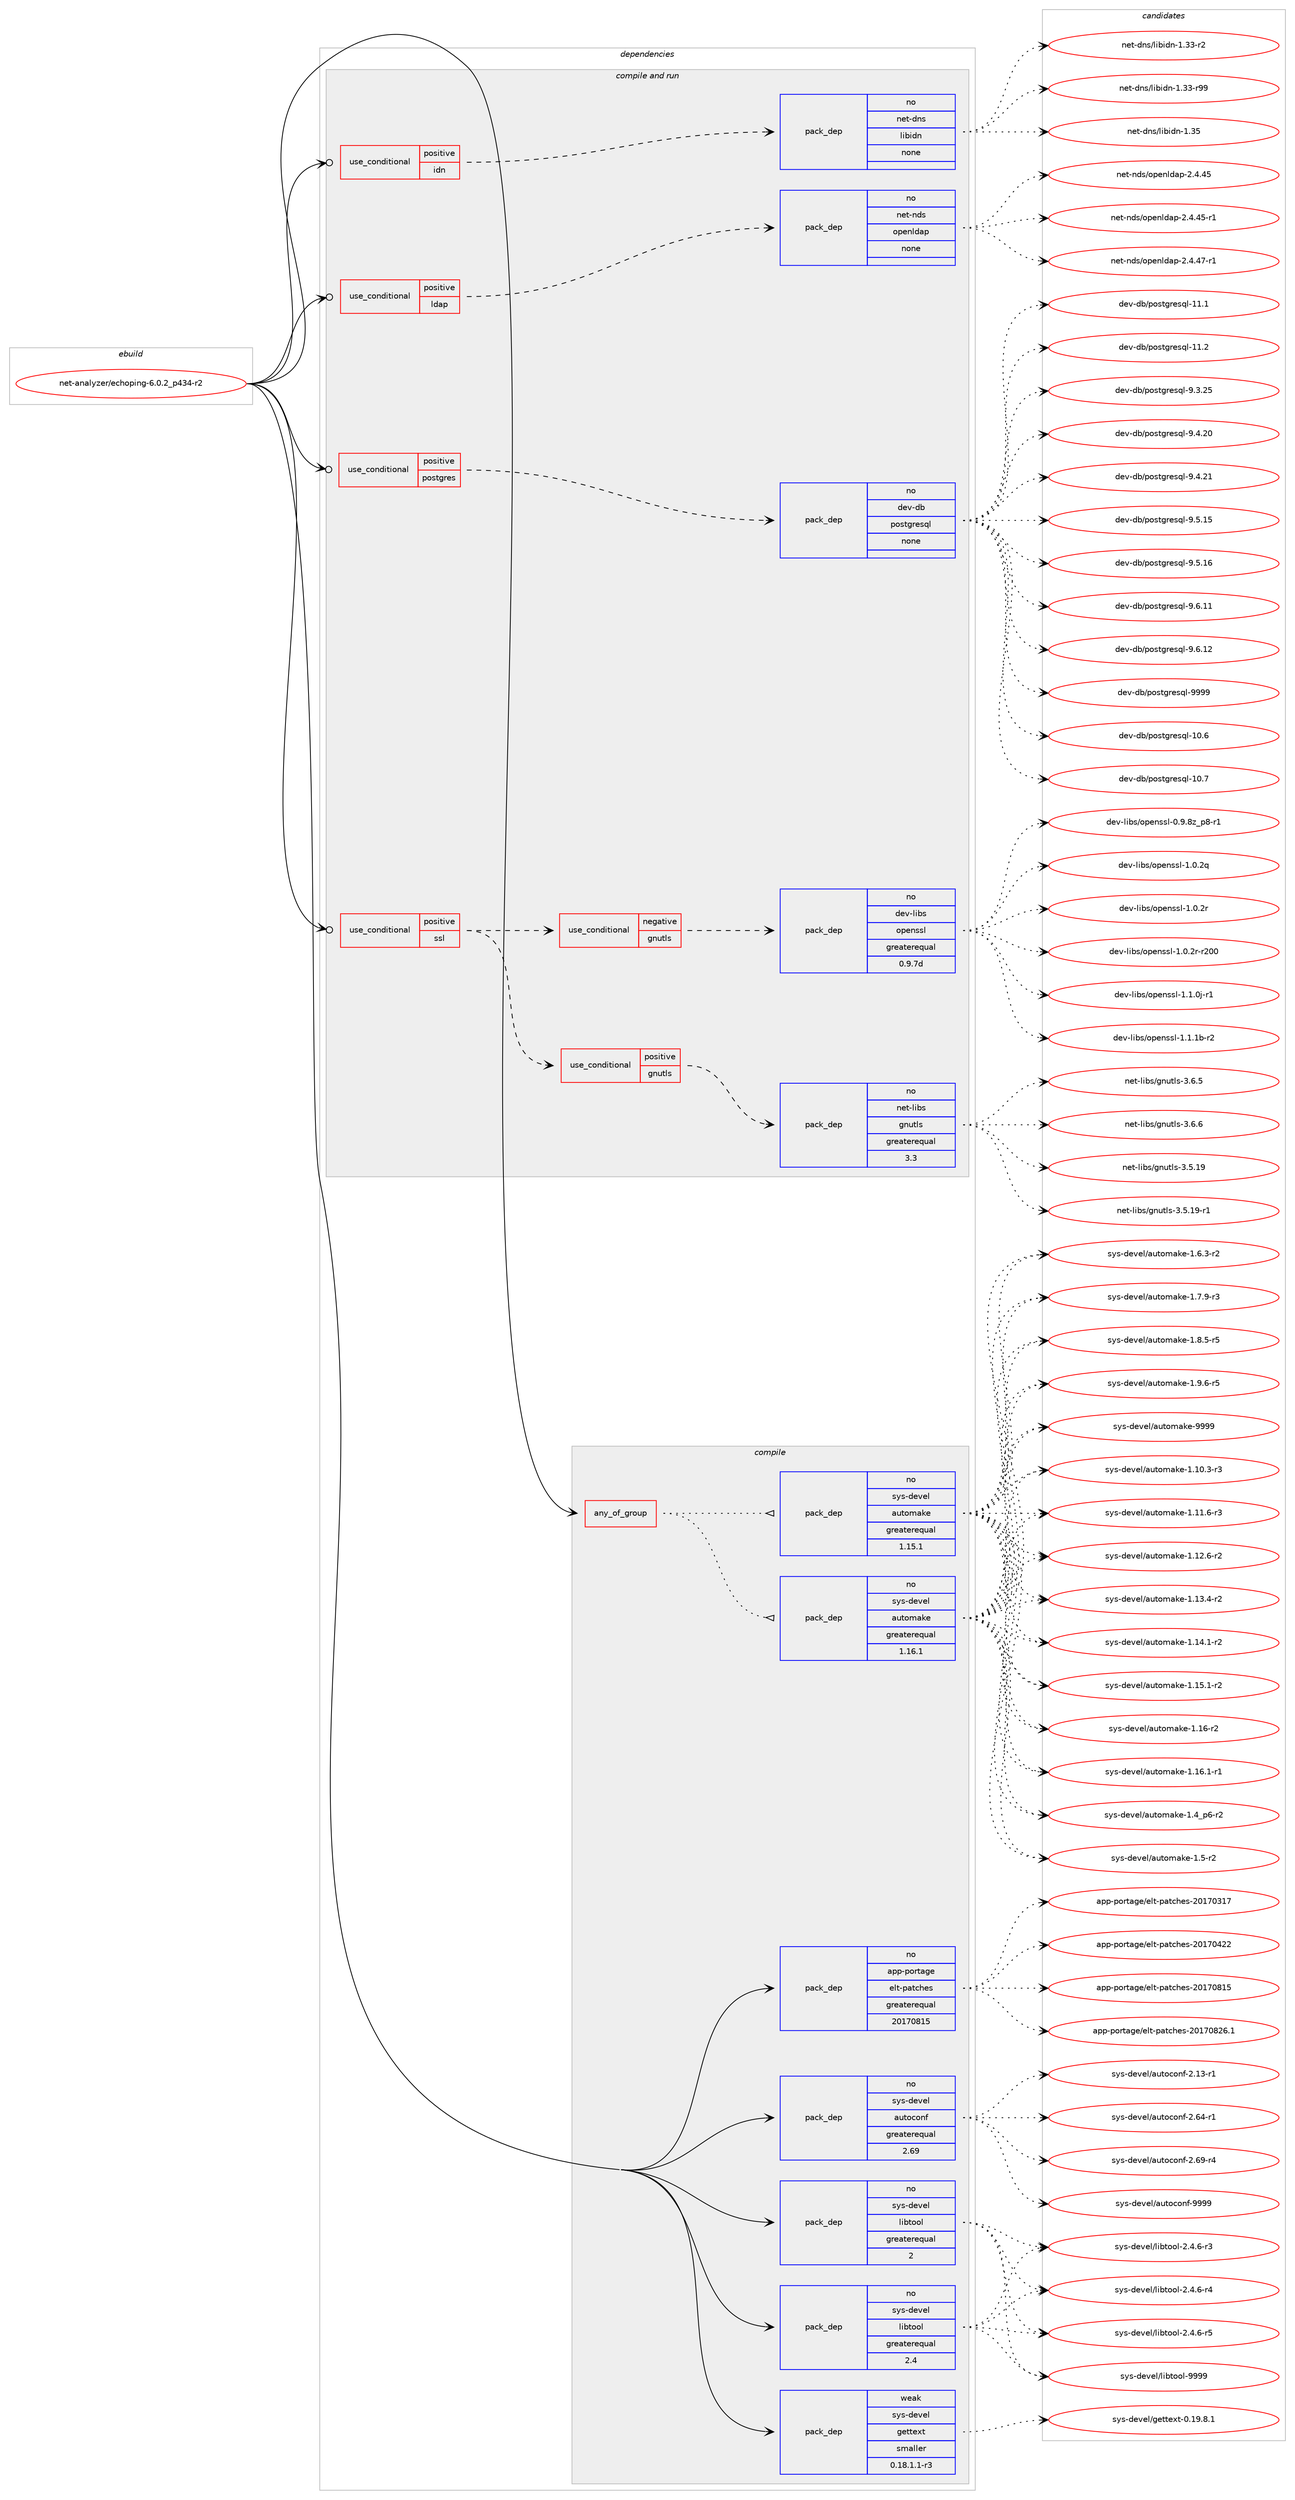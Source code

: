 digraph prolog {

# *************
# Graph options
# *************

newrank=true;
concentrate=true;
compound=true;
graph [rankdir=LR,fontname=Helvetica,fontsize=10,ranksep=1.5];#, ranksep=2.5, nodesep=0.2];
edge  [arrowhead=vee];
node  [fontname=Helvetica,fontsize=10];

# **********
# The ebuild
# **********

subgraph cluster_leftcol {
color=gray;
rank=same;
label=<<i>ebuild</i>>;
id [label="net-analyzer/echoping-6.0.2_p434-r2", color=red, width=4, href="../net-analyzer/echoping-6.0.2_p434-r2.svg"];
}

# ****************
# The dependencies
# ****************

subgraph cluster_midcol {
color=gray;
label=<<i>dependencies</i>>;
subgraph cluster_compile {
fillcolor="#eeeeee";
style=filled;
label=<<i>compile</i>>;
subgraph any25749 {
dependency1642364 [label=<<TABLE BORDER="0" CELLBORDER="1" CELLSPACING="0" CELLPADDING="4"><TR><TD CELLPADDING="10">any_of_group</TD></TR></TABLE>>, shape=none, color=red];subgraph pack1174221 {
dependency1642365 [label=<<TABLE BORDER="0" CELLBORDER="1" CELLSPACING="0" CELLPADDING="4" WIDTH="220"><TR><TD ROWSPAN="6" CELLPADDING="30">pack_dep</TD></TR><TR><TD WIDTH="110">no</TD></TR><TR><TD>sys-devel</TD></TR><TR><TD>automake</TD></TR><TR><TD>greaterequal</TD></TR><TR><TD>1.16.1</TD></TR></TABLE>>, shape=none, color=blue];
}
dependency1642364:e -> dependency1642365:w [weight=20,style="dotted",arrowhead="oinv"];
subgraph pack1174222 {
dependency1642366 [label=<<TABLE BORDER="0" CELLBORDER="1" CELLSPACING="0" CELLPADDING="4" WIDTH="220"><TR><TD ROWSPAN="6" CELLPADDING="30">pack_dep</TD></TR><TR><TD WIDTH="110">no</TD></TR><TR><TD>sys-devel</TD></TR><TR><TD>automake</TD></TR><TR><TD>greaterequal</TD></TR><TR><TD>1.15.1</TD></TR></TABLE>>, shape=none, color=blue];
}
dependency1642364:e -> dependency1642366:w [weight=20,style="dotted",arrowhead="oinv"];
}
id:e -> dependency1642364:w [weight=20,style="solid",arrowhead="vee"];
subgraph pack1174223 {
dependency1642367 [label=<<TABLE BORDER="0" CELLBORDER="1" CELLSPACING="0" CELLPADDING="4" WIDTH="220"><TR><TD ROWSPAN="6" CELLPADDING="30">pack_dep</TD></TR><TR><TD WIDTH="110">no</TD></TR><TR><TD>app-portage</TD></TR><TR><TD>elt-patches</TD></TR><TR><TD>greaterequal</TD></TR><TR><TD>20170815</TD></TR></TABLE>>, shape=none, color=blue];
}
id:e -> dependency1642367:w [weight=20,style="solid",arrowhead="vee"];
subgraph pack1174224 {
dependency1642368 [label=<<TABLE BORDER="0" CELLBORDER="1" CELLSPACING="0" CELLPADDING="4" WIDTH="220"><TR><TD ROWSPAN="6" CELLPADDING="30">pack_dep</TD></TR><TR><TD WIDTH="110">no</TD></TR><TR><TD>sys-devel</TD></TR><TR><TD>autoconf</TD></TR><TR><TD>greaterequal</TD></TR><TR><TD>2.69</TD></TR></TABLE>>, shape=none, color=blue];
}
id:e -> dependency1642368:w [weight=20,style="solid",arrowhead="vee"];
subgraph pack1174225 {
dependency1642369 [label=<<TABLE BORDER="0" CELLBORDER="1" CELLSPACING="0" CELLPADDING="4" WIDTH="220"><TR><TD ROWSPAN="6" CELLPADDING="30">pack_dep</TD></TR><TR><TD WIDTH="110">no</TD></TR><TR><TD>sys-devel</TD></TR><TR><TD>libtool</TD></TR><TR><TD>greaterequal</TD></TR><TR><TD>2</TD></TR></TABLE>>, shape=none, color=blue];
}
id:e -> dependency1642369:w [weight=20,style="solid",arrowhead="vee"];
subgraph pack1174226 {
dependency1642370 [label=<<TABLE BORDER="0" CELLBORDER="1" CELLSPACING="0" CELLPADDING="4" WIDTH="220"><TR><TD ROWSPAN="6" CELLPADDING="30">pack_dep</TD></TR><TR><TD WIDTH="110">no</TD></TR><TR><TD>sys-devel</TD></TR><TR><TD>libtool</TD></TR><TR><TD>greaterequal</TD></TR><TR><TD>2.4</TD></TR></TABLE>>, shape=none, color=blue];
}
id:e -> dependency1642370:w [weight=20,style="solid",arrowhead="vee"];
subgraph pack1174227 {
dependency1642371 [label=<<TABLE BORDER="0" CELLBORDER="1" CELLSPACING="0" CELLPADDING="4" WIDTH="220"><TR><TD ROWSPAN="6" CELLPADDING="30">pack_dep</TD></TR><TR><TD WIDTH="110">weak</TD></TR><TR><TD>sys-devel</TD></TR><TR><TD>gettext</TD></TR><TR><TD>smaller</TD></TR><TR><TD>0.18.1.1-r3</TD></TR></TABLE>>, shape=none, color=blue];
}
id:e -> dependency1642371:w [weight=20,style="solid",arrowhead="vee"];
}
subgraph cluster_compileandrun {
fillcolor="#eeeeee";
style=filled;
label=<<i>compile and run</i>>;
subgraph cond441619 {
dependency1642372 [label=<<TABLE BORDER="0" CELLBORDER="1" CELLSPACING="0" CELLPADDING="4"><TR><TD ROWSPAN="3" CELLPADDING="10">use_conditional</TD></TR><TR><TD>positive</TD></TR><TR><TD>idn</TD></TR></TABLE>>, shape=none, color=red];
subgraph pack1174228 {
dependency1642373 [label=<<TABLE BORDER="0" CELLBORDER="1" CELLSPACING="0" CELLPADDING="4" WIDTH="220"><TR><TD ROWSPAN="6" CELLPADDING="30">pack_dep</TD></TR><TR><TD WIDTH="110">no</TD></TR><TR><TD>net-dns</TD></TR><TR><TD>libidn</TD></TR><TR><TD>none</TD></TR><TR><TD></TD></TR></TABLE>>, shape=none, color=blue];
}
dependency1642372:e -> dependency1642373:w [weight=20,style="dashed",arrowhead="vee"];
}
id:e -> dependency1642372:w [weight=20,style="solid",arrowhead="odotvee"];
subgraph cond441620 {
dependency1642374 [label=<<TABLE BORDER="0" CELLBORDER="1" CELLSPACING="0" CELLPADDING="4"><TR><TD ROWSPAN="3" CELLPADDING="10">use_conditional</TD></TR><TR><TD>positive</TD></TR><TR><TD>ldap</TD></TR></TABLE>>, shape=none, color=red];
subgraph pack1174229 {
dependency1642375 [label=<<TABLE BORDER="0" CELLBORDER="1" CELLSPACING="0" CELLPADDING="4" WIDTH="220"><TR><TD ROWSPAN="6" CELLPADDING="30">pack_dep</TD></TR><TR><TD WIDTH="110">no</TD></TR><TR><TD>net-nds</TD></TR><TR><TD>openldap</TD></TR><TR><TD>none</TD></TR><TR><TD></TD></TR></TABLE>>, shape=none, color=blue];
}
dependency1642374:e -> dependency1642375:w [weight=20,style="dashed",arrowhead="vee"];
}
id:e -> dependency1642374:w [weight=20,style="solid",arrowhead="odotvee"];
subgraph cond441621 {
dependency1642376 [label=<<TABLE BORDER="0" CELLBORDER="1" CELLSPACING="0" CELLPADDING="4"><TR><TD ROWSPAN="3" CELLPADDING="10">use_conditional</TD></TR><TR><TD>positive</TD></TR><TR><TD>postgres</TD></TR></TABLE>>, shape=none, color=red];
subgraph pack1174230 {
dependency1642377 [label=<<TABLE BORDER="0" CELLBORDER="1" CELLSPACING="0" CELLPADDING="4" WIDTH="220"><TR><TD ROWSPAN="6" CELLPADDING="30">pack_dep</TD></TR><TR><TD WIDTH="110">no</TD></TR><TR><TD>dev-db</TD></TR><TR><TD>postgresql</TD></TR><TR><TD>none</TD></TR><TR><TD></TD></TR></TABLE>>, shape=none, color=blue];
}
dependency1642376:e -> dependency1642377:w [weight=20,style="dashed",arrowhead="vee"];
}
id:e -> dependency1642376:w [weight=20,style="solid",arrowhead="odotvee"];
subgraph cond441622 {
dependency1642378 [label=<<TABLE BORDER="0" CELLBORDER="1" CELLSPACING="0" CELLPADDING="4"><TR><TD ROWSPAN="3" CELLPADDING="10">use_conditional</TD></TR><TR><TD>positive</TD></TR><TR><TD>ssl</TD></TR></TABLE>>, shape=none, color=red];
subgraph cond441623 {
dependency1642379 [label=<<TABLE BORDER="0" CELLBORDER="1" CELLSPACING="0" CELLPADDING="4"><TR><TD ROWSPAN="3" CELLPADDING="10">use_conditional</TD></TR><TR><TD>positive</TD></TR><TR><TD>gnutls</TD></TR></TABLE>>, shape=none, color=red];
subgraph pack1174231 {
dependency1642380 [label=<<TABLE BORDER="0" CELLBORDER="1" CELLSPACING="0" CELLPADDING="4" WIDTH="220"><TR><TD ROWSPAN="6" CELLPADDING="30">pack_dep</TD></TR><TR><TD WIDTH="110">no</TD></TR><TR><TD>net-libs</TD></TR><TR><TD>gnutls</TD></TR><TR><TD>greaterequal</TD></TR><TR><TD>3.3</TD></TR></TABLE>>, shape=none, color=blue];
}
dependency1642379:e -> dependency1642380:w [weight=20,style="dashed",arrowhead="vee"];
}
dependency1642378:e -> dependency1642379:w [weight=20,style="dashed",arrowhead="vee"];
subgraph cond441624 {
dependency1642381 [label=<<TABLE BORDER="0" CELLBORDER="1" CELLSPACING="0" CELLPADDING="4"><TR><TD ROWSPAN="3" CELLPADDING="10">use_conditional</TD></TR><TR><TD>negative</TD></TR><TR><TD>gnutls</TD></TR></TABLE>>, shape=none, color=red];
subgraph pack1174232 {
dependency1642382 [label=<<TABLE BORDER="0" CELLBORDER="1" CELLSPACING="0" CELLPADDING="4" WIDTH="220"><TR><TD ROWSPAN="6" CELLPADDING="30">pack_dep</TD></TR><TR><TD WIDTH="110">no</TD></TR><TR><TD>dev-libs</TD></TR><TR><TD>openssl</TD></TR><TR><TD>greaterequal</TD></TR><TR><TD>0.9.7d</TD></TR></TABLE>>, shape=none, color=blue];
}
dependency1642381:e -> dependency1642382:w [weight=20,style="dashed",arrowhead="vee"];
}
dependency1642378:e -> dependency1642381:w [weight=20,style="dashed",arrowhead="vee"];
}
id:e -> dependency1642378:w [weight=20,style="solid",arrowhead="odotvee"];
}
subgraph cluster_run {
fillcolor="#eeeeee";
style=filled;
label=<<i>run</i>>;
}
}

# **************
# The candidates
# **************

subgraph cluster_choices {
rank=same;
color=gray;
label=<<i>candidates</i>>;

subgraph choice1174221 {
color=black;
nodesep=1;
choice11512111545100101118101108479711711611110997107101454946494846514511451 [label="sys-devel/automake-1.10.3-r3", color=red, width=4,href="../sys-devel/automake-1.10.3-r3.svg"];
choice11512111545100101118101108479711711611110997107101454946494946544511451 [label="sys-devel/automake-1.11.6-r3", color=red, width=4,href="../sys-devel/automake-1.11.6-r3.svg"];
choice11512111545100101118101108479711711611110997107101454946495046544511450 [label="sys-devel/automake-1.12.6-r2", color=red, width=4,href="../sys-devel/automake-1.12.6-r2.svg"];
choice11512111545100101118101108479711711611110997107101454946495146524511450 [label="sys-devel/automake-1.13.4-r2", color=red, width=4,href="../sys-devel/automake-1.13.4-r2.svg"];
choice11512111545100101118101108479711711611110997107101454946495246494511450 [label="sys-devel/automake-1.14.1-r2", color=red, width=4,href="../sys-devel/automake-1.14.1-r2.svg"];
choice11512111545100101118101108479711711611110997107101454946495346494511450 [label="sys-devel/automake-1.15.1-r2", color=red, width=4,href="../sys-devel/automake-1.15.1-r2.svg"];
choice1151211154510010111810110847971171161111099710710145494649544511450 [label="sys-devel/automake-1.16-r2", color=red, width=4,href="../sys-devel/automake-1.16-r2.svg"];
choice11512111545100101118101108479711711611110997107101454946495446494511449 [label="sys-devel/automake-1.16.1-r1", color=red, width=4,href="../sys-devel/automake-1.16.1-r1.svg"];
choice115121115451001011181011084797117116111109971071014549465295112544511450 [label="sys-devel/automake-1.4_p6-r2", color=red, width=4,href="../sys-devel/automake-1.4_p6-r2.svg"];
choice11512111545100101118101108479711711611110997107101454946534511450 [label="sys-devel/automake-1.5-r2", color=red, width=4,href="../sys-devel/automake-1.5-r2.svg"];
choice115121115451001011181011084797117116111109971071014549465446514511450 [label="sys-devel/automake-1.6.3-r2", color=red, width=4,href="../sys-devel/automake-1.6.3-r2.svg"];
choice115121115451001011181011084797117116111109971071014549465546574511451 [label="sys-devel/automake-1.7.9-r3", color=red, width=4,href="../sys-devel/automake-1.7.9-r3.svg"];
choice115121115451001011181011084797117116111109971071014549465646534511453 [label="sys-devel/automake-1.8.5-r5", color=red, width=4,href="../sys-devel/automake-1.8.5-r5.svg"];
choice115121115451001011181011084797117116111109971071014549465746544511453 [label="sys-devel/automake-1.9.6-r5", color=red, width=4,href="../sys-devel/automake-1.9.6-r5.svg"];
choice115121115451001011181011084797117116111109971071014557575757 [label="sys-devel/automake-9999", color=red, width=4,href="../sys-devel/automake-9999.svg"];
dependency1642365:e -> choice11512111545100101118101108479711711611110997107101454946494846514511451:w [style=dotted,weight="100"];
dependency1642365:e -> choice11512111545100101118101108479711711611110997107101454946494946544511451:w [style=dotted,weight="100"];
dependency1642365:e -> choice11512111545100101118101108479711711611110997107101454946495046544511450:w [style=dotted,weight="100"];
dependency1642365:e -> choice11512111545100101118101108479711711611110997107101454946495146524511450:w [style=dotted,weight="100"];
dependency1642365:e -> choice11512111545100101118101108479711711611110997107101454946495246494511450:w [style=dotted,weight="100"];
dependency1642365:e -> choice11512111545100101118101108479711711611110997107101454946495346494511450:w [style=dotted,weight="100"];
dependency1642365:e -> choice1151211154510010111810110847971171161111099710710145494649544511450:w [style=dotted,weight="100"];
dependency1642365:e -> choice11512111545100101118101108479711711611110997107101454946495446494511449:w [style=dotted,weight="100"];
dependency1642365:e -> choice115121115451001011181011084797117116111109971071014549465295112544511450:w [style=dotted,weight="100"];
dependency1642365:e -> choice11512111545100101118101108479711711611110997107101454946534511450:w [style=dotted,weight="100"];
dependency1642365:e -> choice115121115451001011181011084797117116111109971071014549465446514511450:w [style=dotted,weight="100"];
dependency1642365:e -> choice115121115451001011181011084797117116111109971071014549465546574511451:w [style=dotted,weight="100"];
dependency1642365:e -> choice115121115451001011181011084797117116111109971071014549465646534511453:w [style=dotted,weight="100"];
dependency1642365:e -> choice115121115451001011181011084797117116111109971071014549465746544511453:w [style=dotted,weight="100"];
dependency1642365:e -> choice115121115451001011181011084797117116111109971071014557575757:w [style=dotted,weight="100"];
}
subgraph choice1174222 {
color=black;
nodesep=1;
choice11512111545100101118101108479711711611110997107101454946494846514511451 [label="sys-devel/automake-1.10.3-r3", color=red, width=4,href="../sys-devel/automake-1.10.3-r3.svg"];
choice11512111545100101118101108479711711611110997107101454946494946544511451 [label="sys-devel/automake-1.11.6-r3", color=red, width=4,href="../sys-devel/automake-1.11.6-r3.svg"];
choice11512111545100101118101108479711711611110997107101454946495046544511450 [label="sys-devel/automake-1.12.6-r2", color=red, width=4,href="../sys-devel/automake-1.12.6-r2.svg"];
choice11512111545100101118101108479711711611110997107101454946495146524511450 [label="sys-devel/automake-1.13.4-r2", color=red, width=4,href="../sys-devel/automake-1.13.4-r2.svg"];
choice11512111545100101118101108479711711611110997107101454946495246494511450 [label="sys-devel/automake-1.14.1-r2", color=red, width=4,href="../sys-devel/automake-1.14.1-r2.svg"];
choice11512111545100101118101108479711711611110997107101454946495346494511450 [label="sys-devel/automake-1.15.1-r2", color=red, width=4,href="../sys-devel/automake-1.15.1-r2.svg"];
choice1151211154510010111810110847971171161111099710710145494649544511450 [label="sys-devel/automake-1.16-r2", color=red, width=4,href="../sys-devel/automake-1.16-r2.svg"];
choice11512111545100101118101108479711711611110997107101454946495446494511449 [label="sys-devel/automake-1.16.1-r1", color=red, width=4,href="../sys-devel/automake-1.16.1-r1.svg"];
choice115121115451001011181011084797117116111109971071014549465295112544511450 [label="sys-devel/automake-1.4_p6-r2", color=red, width=4,href="../sys-devel/automake-1.4_p6-r2.svg"];
choice11512111545100101118101108479711711611110997107101454946534511450 [label="sys-devel/automake-1.5-r2", color=red, width=4,href="../sys-devel/automake-1.5-r2.svg"];
choice115121115451001011181011084797117116111109971071014549465446514511450 [label="sys-devel/automake-1.6.3-r2", color=red, width=4,href="../sys-devel/automake-1.6.3-r2.svg"];
choice115121115451001011181011084797117116111109971071014549465546574511451 [label="sys-devel/automake-1.7.9-r3", color=red, width=4,href="../sys-devel/automake-1.7.9-r3.svg"];
choice115121115451001011181011084797117116111109971071014549465646534511453 [label="sys-devel/automake-1.8.5-r5", color=red, width=4,href="../sys-devel/automake-1.8.5-r5.svg"];
choice115121115451001011181011084797117116111109971071014549465746544511453 [label="sys-devel/automake-1.9.6-r5", color=red, width=4,href="../sys-devel/automake-1.9.6-r5.svg"];
choice115121115451001011181011084797117116111109971071014557575757 [label="sys-devel/automake-9999", color=red, width=4,href="../sys-devel/automake-9999.svg"];
dependency1642366:e -> choice11512111545100101118101108479711711611110997107101454946494846514511451:w [style=dotted,weight="100"];
dependency1642366:e -> choice11512111545100101118101108479711711611110997107101454946494946544511451:w [style=dotted,weight="100"];
dependency1642366:e -> choice11512111545100101118101108479711711611110997107101454946495046544511450:w [style=dotted,weight="100"];
dependency1642366:e -> choice11512111545100101118101108479711711611110997107101454946495146524511450:w [style=dotted,weight="100"];
dependency1642366:e -> choice11512111545100101118101108479711711611110997107101454946495246494511450:w [style=dotted,weight="100"];
dependency1642366:e -> choice11512111545100101118101108479711711611110997107101454946495346494511450:w [style=dotted,weight="100"];
dependency1642366:e -> choice1151211154510010111810110847971171161111099710710145494649544511450:w [style=dotted,weight="100"];
dependency1642366:e -> choice11512111545100101118101108479711711611110997107101454946495446494511449:w [style=dotted,weight="100"];
dependency1642366:e -> choice115121115451001011181011084797117116111109971071014549465295112544511450:w [style=dotted,weight="100"];
dependency1642366:e -> choice11512111545100101118101108479711711611110997107101454946534511450:w [style=dotted,weight="100"];
dependency1642366:e -> choice115121115451001011181011084797117116111109971071014549465446514511450:w [style=dotted,weight="100"];
dependency1642366:e -> choice115121115451001011181011084797117116111109971071014549465546574511451:w [style=dotted,weight="100"];
dependency1642366:e -> choice115121115451001011181011084797117116111109971071014549465646534511453:w [style=dotted,weight="100"];
dependency1642366:e -> choice115121115451001011181011084797117116111109971071014549465746544511453:w [style=dotted,weight="100"];
dependency1642366:e -> choice115121115451001011181011084797117116111109971071014557575757:w [style=dotted,weight="100"];
}
subgraph choice1174223 {
color=black;
nodesep=1;
choice97112112451121111141169710310147101108116451129711699104101115455048495548514955 [label="app-portage/elt-patches-20170317", color=red, width=4,href="../app-portage/elt-patches-20170317.svg"];
choice97112112451121111141169710310147101108116451129711699104101115455048495548525050 [label="app-portage/elt-patches-20170422", color=red, width=4,href="../app-portage/elt-patches-20170422.svg"];
choice97112112451121111141169710310147101108116451129711699104101115455048495548564953 [label="app-portage/elt-patches-20170815", color=red, width=4,href="../app-portage/elt-patches-20170815.svg"];
choice971121124511211111411697103101471011081164511297116991041011154550484955485650544649 [label="app-portage/elt-patches-20170826.1", color=red, width=4,href="../app-portage/elt-patches-20170826.1.svg"];
dependency1642367:e -> choice97112112451121111141169710310147101108116451129711699104101115455048495548514955:w [style=dotted,weight="100"];
dependency1642367:e -> choice97112112451121111141169710310147101108116451129711699104101115455048495548525050:w [style=dotted,weight="100"];
dependency1642367:e -> choice97112112451121111141169710310147101108116451129711699104101115455048495548564953:w [style=dotted,weight="100"];
dependency1642367:e -> choice971121124511211111411697103101471011081164511297116991041011154550484955485650544649:w [style=dotted,weight="100"];
}
subgraph choice1174224 {
color=black;
nodesep=1;
choice1151211154510010111810110847971171161119911111010245504649514511449 [label="sys-devel/autoconf-2.13-r1", color=red, width=4,href="../sys-devel/autoconf-2.13-r1.svg"];
choice1151211154510010111810110847971171161119911111010245504654524511449 [label="sys-devel/autoconf-2.64-r1", color=red, width=4,href="../sys-devel/autoconf-2.64-r1.svg"];
choice1151211154510010111810110847971171161119911111010245504654574511452 [label="sys-devel/autoconf-2.69-r4", color=red, width=4,href="../sys-devel/autoconf-2.69-r4.svg"];
choice115121115451001011181011084797117116111991111101024557575757 [label="sys-devel/autoconf-9999", color=red, width=4,href="../sys-devel/autoconf-9999.svg"];
dependency1642368:e -> choice1151211154510010111810110847971171161119911111010245504649514511449:w [style=dotted,weight="100"];
dependency1642368:e -> choice1151211154510010111810110847971171161119911111010245504654524511449:w [style=dotted,weight="100"];
dependency1642368:e -> choice1151211154510010111810110847971171161119911111010245504654574511452:w [style=dotted,weight="100"];
dependency1642368:e -> choice115121115451001011181011084797117116111991111101024557575757:w [style=dotted,weight="100"];
}
subgraph choice1174225 {
color=black;
nodesep=1;
choice1151211154510010111810110847108105981161111111084550465246544511451 [label="sys-devel/libtool-2.4.6-r3", color=red, width=4,href="../sys-devel/libtool-2.4.6-r3.svg"];
choice1151211154510010111810110847108105981161111111084550465246544511452 [label="sys-devel/libtool-2.4.6-r4", color=red, width=4,href="../sys-devel/libtool-2.4.6-r4.svg"];
choice1151211154510010111810110847108105981161111111084550465246544511453 [label="sys-devel/libtool-2.4.6-r5", color=red, width=4,href="../sys-devel/libtool-2.4.6-r5.svg"];
choice1151211154510010111810110847108105981161111111084557575757 [label="sys-devel/libtool-9999", color=red, width=4,href="../sys-devel/libtool-9999.svg"];
dependency1642369:e -> choice1151211154510010111810110847108105981161111111084550465246544511451:w [style=dotted,weight="100"];
dependency1642369:e -> choice1151211154510010111810110847108105981161111111084550465246544511452:w [style=dotted,weight="100"];
dependency1642369:e -> choice1151211154510010111810110847108105981161111111084550465246544511453:w [style=dotted,weight="100"];
dependency1642369:e -> choice1151211154510010111810110847108105981161111111084557575757:w [style=dotted,weight="100"];
}
subgraph choice1174226 {
color=black;
nodesep=1;
choice1151211154510010111810110847108105981161111111084550465246544511451 [label="sys-devel/libtool-2.4.6-r3", color=red, width=4,href="../sys-devel/libtool-2.4.6-r3.svg"];
choice1151211154510010111810110847108105981161111111084550465246544511452 [label="sys-devel/libtool-2.4.6-r4", color=red, width=4,href="../sys-devel/libtool-2.4.6-r4.svg"];
choice1151211154510010111810110847108105981161111111084550465246544511453 [label="sys-devel/libtool-2.4.6-r5", color=red, width=4,href="../sys-devel/libtool-2.4.6-r5.svg"];
choice1151211154510010111810110847108105981161111111084557575757 [label="sys-devel/libtool-9999", color=red, width=4,href="../sys-devel/libtool-9999.svg"];
dependency1642370:e -> choice1151211154510010111810110847108105981161111111084550465246544511451:w [style=dotted,weight="100"];
dependency1642370:e -> choice1151211154510010111810110847108105981161111111084550465246544511452:w [style=dotted,weight="100"];
dependency1642370:e -> choice1151211154510010111810110847108105981161111111084550465246544511453:w [style=dotted,weight="100"];
dependency1642370:e -> choice1151211154510010111810110847108105981161111111084557575757:w [style=dotted,weight="100"];
}
subgraph choice1174227 {
color=black;
nodesep=1;
choice1151211154510010111810110847103101116116101120116454846495746564649 [label="sys-devel/gettext-0.19.8.1", color=red, width=4,href="../sys-devel/gettext-0.19.8.1.svg"];
dependency1642371:e -> choice1151211154510010111810110847103101116116101120116454846495746564649:w [style=dotted,weight="100"];
}
subgraph choice1174228 {
color=black;
nodesep=1;
choice11010111645100110115471081059810510011045494651514511450 [label="net-dns/libidn-1.33-r2", color=red, width=4,href="../net-dns/libidn-1.33-r2.svg"];
choice1101011164510011011547108105981051001104549465151451145757 [label="net-dns/libidn-1.33-r99", color=red, width=4,href="../net-dns/libidn-1.33-r99.svg"];
choice1101011164510011011547108105981051001104549465153 [label="net-dns/libidn-1.35", color=red, width=4,href="../net-dns/libidn-1.35.svg"];
dependency1642373:e -> choice11010111645100110115471081059810510011045494651514511450:w [style=dotted,weight="100"];
dependency1642373:e -> choice1101011164510011011547108105981051001104549465151451145757:w [style=dotted,weight="100"];
dependency1642373:e -> choice1101011164510011011547108105981051001104549465153:w [style=dotted,weight="100"];
}
subgraph choice1174229 {
color=black;
nodesep=1;
choice11010111645110100115471111121011101081009711245504652465253 [label="net-nds/openldap-2.4.45", color=red, width=4,href="../net-nds/openldap-2.4.45.svg"];
choice110101116451101001154711111210111010810097112455046524652534511449 [label="net-nds/openldap-2.4.45-r1", color=red, width=4,href="../net-nds/openldap-2.4.45-r1.svg"];
choice110101116451101001154711111210111010810097112455046524652554511449 [label="net-nds/openldap-2.4.47-r1", color=red, width=4,href="../net-nds/openldap-2.4.47-r1.svg"];
dependency1642375:e -> choice11010111645110100115471111121011101081009711245504652465253:w [style=dotted,weight="100"];
dependency1642375:e -> choice110101116451101001154711111210111010810097112455046524652534511449:w [style=dotted,weight="100"];
dependency1642375:e -> choice110101116451101001154711111210111010810097112455046524652554511449:w [style=dotted,weight="100"];
}
subgraph choice1174230 {
color=black;
nodesep=1;
choice1001011184510098471121111151161031141011151131084549484654 [label="dev-db/postgresql-10.6", color=red, width=4,href="../dev-db/postgresql-10.6.svg"];
choice1001011184510098471121111151161031141011151131084549484655 [label="dev-db/postgresql-10.7", color=red, width=4,href="../dev-db/postgresql-10.7.svg"];
choice1001011184510098471121111151161031141011151131084549494649 [label="dev-db/postgresql-11.1", color=red, width=4,href="../dev-db/postgresql-11.1.svg"];
choice1001011184510098471121111151161031141011151131084549494650 [label="dev-db/postgresql-11.2", color=red, width=4,href="../dev-db/postgresql-11.2.svg"];
choice10010111845100984711211111511610311410111511310845574651465053 [label="dev-db/postgresql-9.3.25", color=red, width=4,href="../dev-db/postgresql-9.3.25.svg"];
choice10010111845100984711211111511610311410111511310845574652465048 [label="dev-db/postgresql-9.4.20", color=red, width=4,href="../dev-db/postgresql-9.4.20.svg"];
choice10010111845100984711211111511610311410111511310845574652465049 [label="dev-db/postgresql-9.4.21", color=red, width=4,href="../dev-db/postgresql-9.4.21.svg"];
choice10010111845100984711211111511610311410111511310845574653464953 [label="dev-db/postgresql-9.5.15", color=red, width=4,href="../dev-db/postgresql-9.5.15.svg"];
choice10010111845100984711211111511610311410111511310845574653464954 [label="dev-db/postgresql-9.5.16", color=red, width=4,href="../dev-db/postgresql-9.5.16.svg"];
choice10010111845100984711211111511610311410111511310845574654464949 [label="dev-db/postgresql-9.6.11", color=red, width=4,href="../dev-db/postgresql-9.6.11.svg"];
choice10010111845100984711211111511610311410111511310845574654464950 [label="dev-db/postgresql-9.6.12", color=red, width=4,href="../dev-db/postgresql-9.6.12.svg"];
choice1001011184510098471121111151161031141011151131084557575757 [label="dev-db/postgresql-9999", color=red, width=4,href="../dev-db/postgresql-9999.svg"];
dependency1642377:e -> choice1001011184510098471121111151161031141011151131084549484654:w [style=dotted,weight="100"];
dependency1642377:e -> choice1001011184510098471121111151161031141011151131084549484655:w [style=dotted,weight="100"];
dependency1642377:e -> choice1001011184510098471121111151161031141011151131084549494649:w [style=dotted,weight="100"];
dependency1642377:e -> choice1001011184510098471121111151161031141011151131084549494650:w [style=dotted,weight="100"];
dependency1642377:e -> choice10010111845100984711211111511610311410111511310845574651465053:w [style=dotted,weight="100"];
dependency1642377:e -> choice10010111845100984711211111511610311410111511310845574652465048:w [style=dotted,weight="100"];
dependency1642377:e -> choice10010111845100984711211111511610311410111511310845574652465049:w [style=dotted,weight="100"];
dependency1642377:e -> choice10010111845100984711211111511610311410111511310845574653464953:w [style=dotted,weight="100"];
dependency1642377:e -> choice10010111845100984711211111511610311410111511310845574653464954:w [style=dotted,weight="100"];
dependency1642377:e -> choice10010111845100984711211111511610311410111511310845574654464949:w [style=dotted,weight="100"];
dependency1642377:e -> choice10010111845100984711211111511610311410111511310845574654464950:w [style=dotted,weight="100"];
dependency1642377:e -> choice1001011184510098471121111151161031141011151131084557575757:w [style=dotted,weight="100"];
}
subgraph choice1174231 {
color=black;
nodesep=1;
choice11010111645108105981154710311011711610811545514653464957 [label="net-libs/gnutls-3.5.19", color=red, width=4,href="../net-libs/gnutls-3.5.19.svg"];
choice110101116451081059811547103110117116108115455146534649574511449 [label="net-libs/gnutls-3.5.19-r1", color=red, width=4,href="../net-libs/gnutls-3.5.19-r1.svg"];
choice110101116451081059811547103110117116108115455146544653 [label="net-libs/gnutls-3.6.5", color=red, width=4,href="../net-libs/gnutls-3.6.5.svg"];
choice110101116451081059811547103110117116108115455146544654 [label="net-libs/gnutls-3.6.6", color=red, width=4,href="../net-libs/gnutls-3.6.6.svg"];
dependency1642380:e -> choice11010111645108105981154710311011711610811545514653464957:w [style=dotted,weight="100"];
dependency1642380:e -> choice110101116451081059811547103110117116108115455146534649574511449:w [style=dotted,weight="100"];
dependency1642380:e -> choice110101116451081059811547103110117116108115455146544653:w [style=dotted,weight="100"];
dependency1642380:e -> choice110101116451081059811547103110117116108115455146544654:w [style=dotted,weight="100"];
}
subgraph choice1174232 {
color=black;
nodesep=1;
choice10010111845108105981154711111210111011511510845484657465612295112564511449 [label="dev-libs/openssl-0.9.8z_p8-r1", color=red, width=4,href="../dev-libs/openssl-0.9.8z_p8-r1.svg"];
choice100101118451081059811547111112101110115115108454946484650113 [label="dev-libs/openssl-1.0.2q", color=red, width=4,href="../dev-libs/openssl-1.0.2q.svg"];
choice100101118451081059811547111112101110115115108454946484650114 [label="dev-libs/openssl-1.0.2r", color=red, width=4,href="../dev-libs/openssl-1.0.2r.svg"];
choice10010111845108105981154711111210111011511510845494648465011445114504848 [label="dev-libs/openssl-1.0.2r-r200", color=red, width=4,href="../dev-libs/openssl-1.0.2r-r200.svg"];
choice1001011184510810598115471111121011101151151084549464946481064511449 [label="dev-libs/openssl-1.1.0j-r1", color=red, width=4,href="../dev-libs/openssl-1.1.0j-r1.svg"];
choice100101118451081059811547111112101110115115108454946494649984511450 [label="dev-libs/openssl-1.1.1b-r2", color=red, width=4,href="../dev-libs/openssl-1.1.1b-r2.svg"];
dependency1642382:e -> choice10010111845108105981154711111210111011511510845484657465612295112564511449:w [style=dotted,weight="100"];
dependency1642382:e -> choice100101118451081059811547111112101110115115108454946484650113:w [style=dotted,weight="100"];
dependency1642382:e -> choice100101118451081059811547111112101110115115108454946484650114:w [style=dotted,weight="100"];
dependency1642382:e -> choice10010111845108105981154711111210111011511510845494648465011445114504848:w [style=dotted,weight="100"];
dependency1642382:e -> choice1001011184510810598115471111121011101151151084549464946481064511449:w [style=dotted,weight="100"];
dependency1642382:e -> choice100101118451081059811547111112101110115115108454946494649984511450:w [style=dotted,weight="100"];
}
}

}
